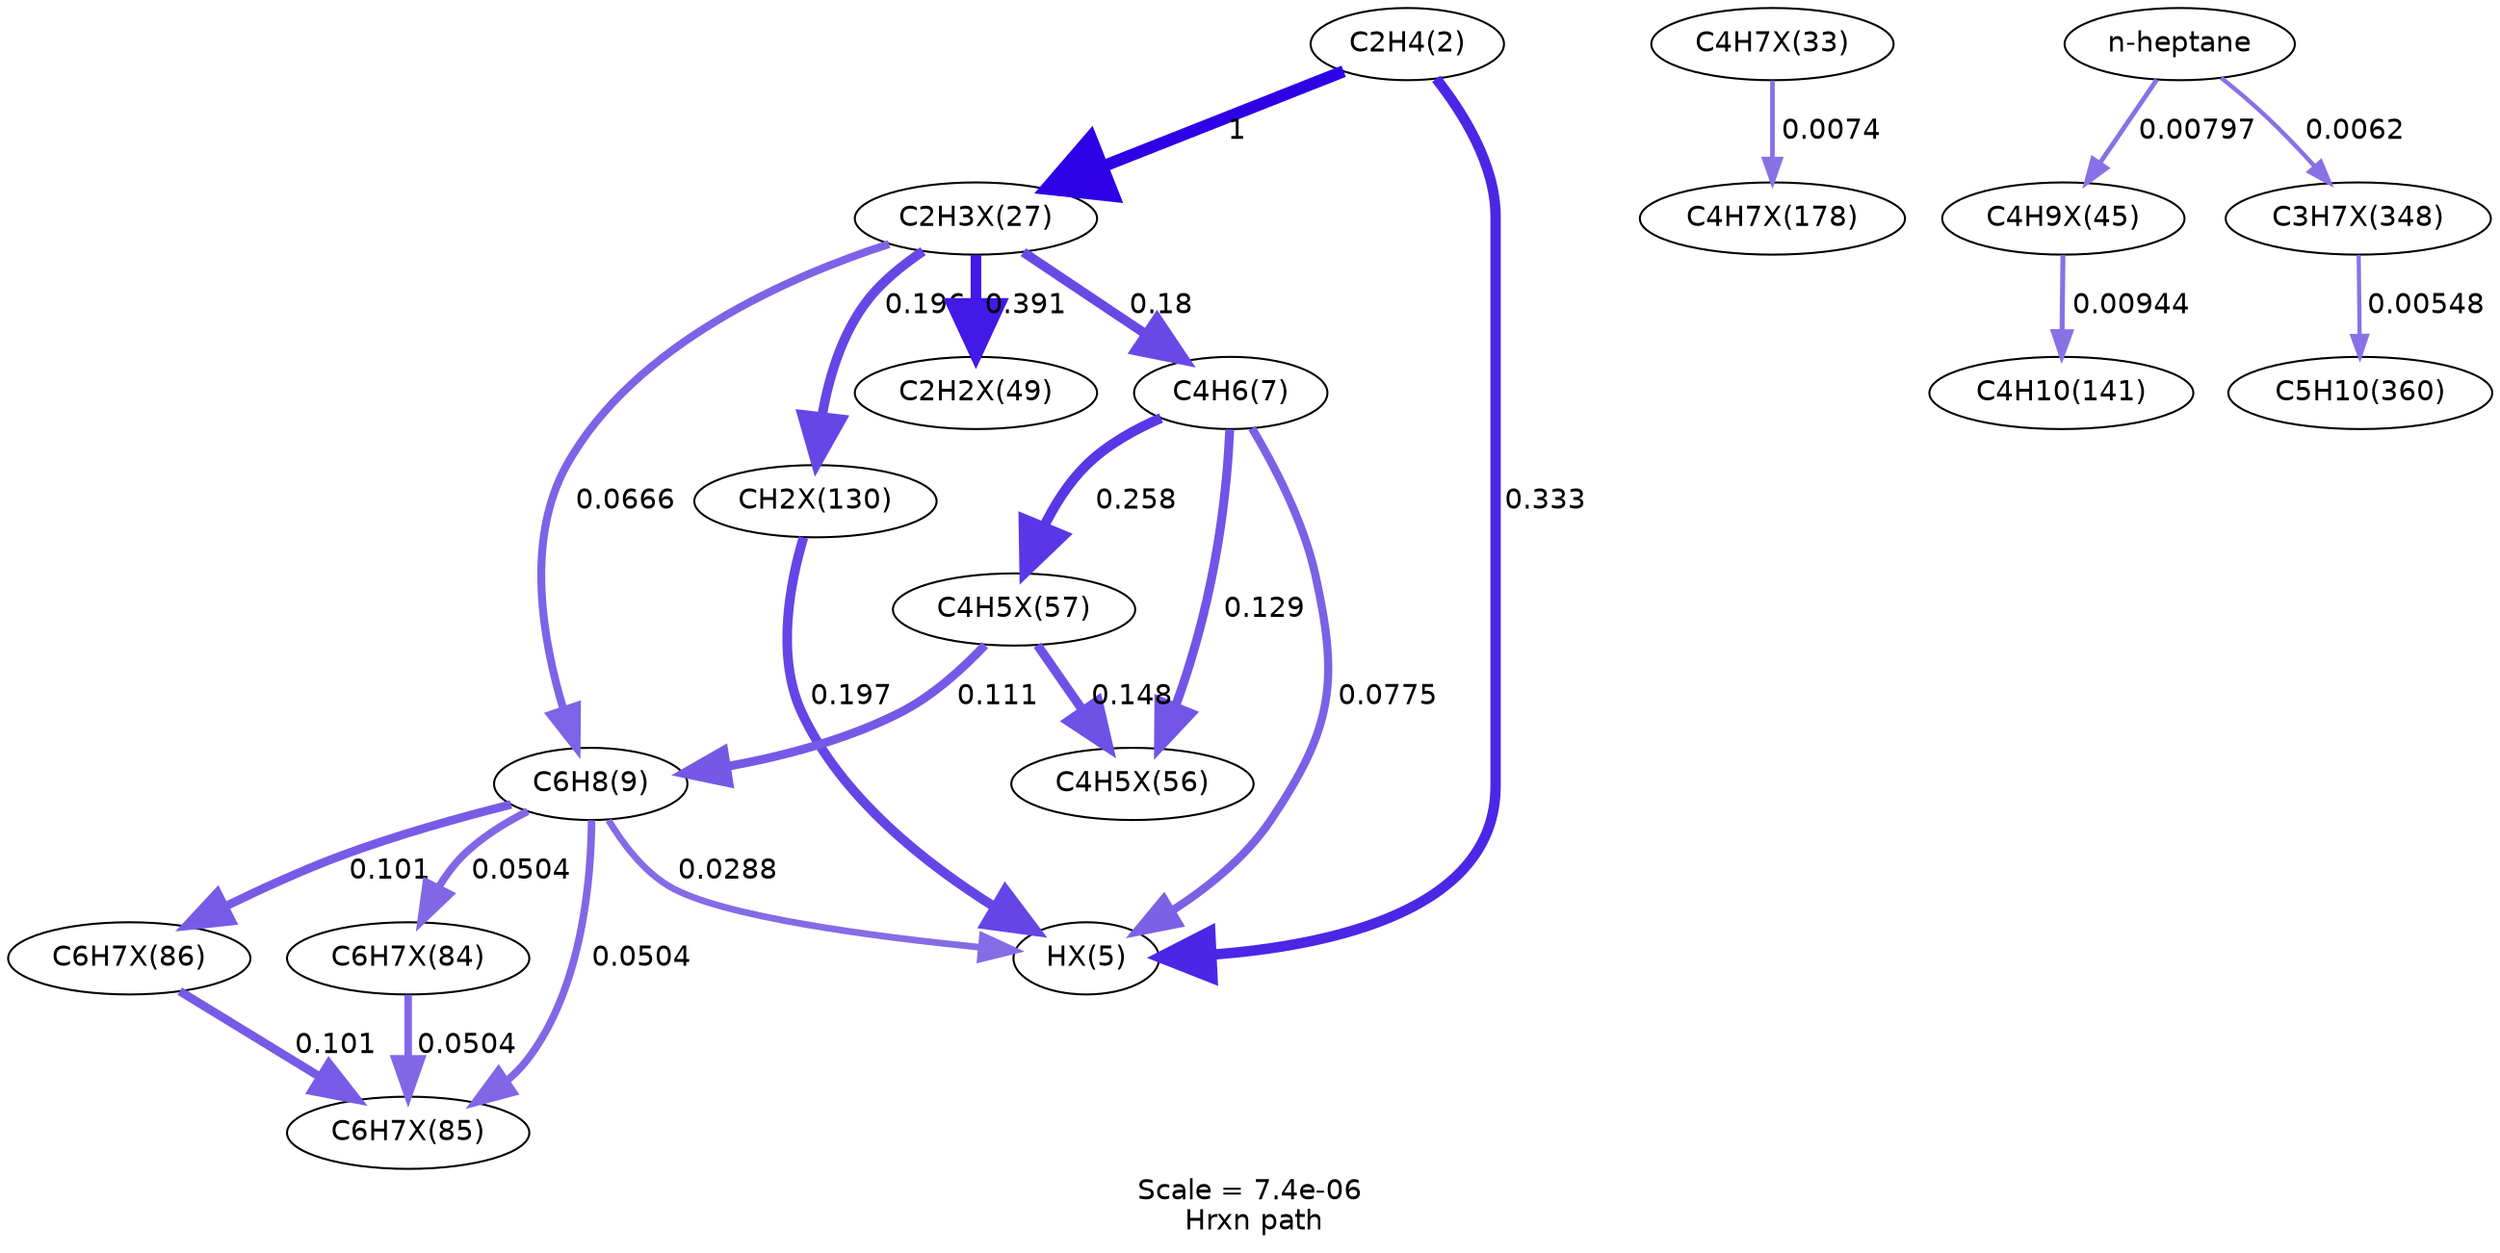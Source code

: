 digraph reaction_paths {
center=1;
s5 -> s32[fontname="Helvetica", style="setlinewidth(5.17)", arrowsize=2.59, color="0.7, 0.833, 0.9"
, label=" 0.333"];
s5 -> s33[fontname="Helvetica", style="setlinewidth(6)", arrowsize=3, color="0.7, 1.5, 0.9"
, label=" 1"];
s8 -> s32[fontname="Helvetica", style="setlinewidth(4.07)", arrowsize=2.03, color="0.7, 0.578, 0.9"
, label=" 0.0775"];
s9 -> s32[fontname="Helvetica", style="setlinewidth(3.32)", arrowsize=1.66, color="0.7, 0.529, 0.9"
, label=" 0.0288"];
s58 -> s32[fontname="Helvetica", style="setlinewidth(4.77)", arrowsize=2.39, color="0.7, 0.697, 0.9"
, label=" 0.197"];
s33 -> s8[fontname="Helvetica", style="setlinewidth(4.71)", arrowsize=2.35, color="0.7, 0.68, 0.9"
, label=" 0.18"];
s33 -> s9[fontname="Helvetica", style="setlinewidth(3.95)", arrowsize=1.98, color="0.7, 0.567, 0.9"
, label=" 0.0666"];
s33 -> s58[fontname="Helvetica", style="setlinewidth(4.77)", arrowsize=2.38, color="0.7, 0.696, 0.9"
, label=" 0.196"];
s33 -> s46[fontname="Helvetica", style="setlinewidth(5.29)", arrowsize=2.65, color="0.7, 0.891, 0.9"
, label=" 0.391"];
s8 -> s50[fontname="Helvetica", style="setlinewidth(4.98)", arrowsize=2.49, color="0.7, 0.758, 0.9"
, label=" 0.258"];
s8 -> s49[fontname="Helvetica", style="setlinewidth(4.46)", arrowsize=2.23, color="0.7, 0.629, 0.9"
, label=" 0.129"];
s50 -> s9[fontname="Helvetica", style="setlinewidth(4.34)", arrowsize=2.17, color="0.7, 0.611, 0.9"
, label=" 0.111"];
s50 -> s49[fontname="Helvetica", style="setlinewidth(4.56)", arrowsize=2.28, color="0.7, 0.648, 0.9"
, label=" 0.148"];
s9 -> s53[fontname="Helvetica", style="setlinewidth(4.27)", arrowsize=2.13, color="0.7, 0.601, 0.9"
, label=" 0.101"];
s9 -> s52[fontname="Helvetica", style="setlinewidth(3.75)", arrowsize=1.87, color="0.7, 0.55, 0.9"
, label=" 0.0504"];
s9 -> s51[fontname="Helvetica", style="setlinewidth(3.75)", arrowsize=1.87, color="0.7, 0.55, 0.9"
, label=" 0.0504"];
s39 -> s61[fontname="Helvetica", style="setlinewidth(2.3)", arrowsize=1.15, color="0.7, 0.507, 0.9"
, label=" 0.0074"];
s53 -> s52[fontname="Helvetica", style="setlinewidth(4.27)", arrowsize=2.14, color="0.7, 0.601, 0.9"
, label=" 0.101"];
s51 -> s52[fontname="Helvetica", style="setlinewidth(3.74)", arrowsize=1.87, color="0.7, 0.55, 0.9"
, label=" 0.0504"];
s45 -> s13[fontname="Helvetica", style="setlinewidth(2.48)", arrowsize=1.24, color="0.7, 0.509, 0.9"
, label=" 0.00944"];
s0 -> s45[fontname="Helvetica", style="setlinewidth(2.35)", arrowsize=1.18, color="0.7, 0.508, 0.9"
, label=" 0.00797"];
s0 -> s71[fontname="Helvetica", style="setlinewidth(2.16)", arrowsize=1.08, color="0.7, 0.506, 0.9"
, label=" 0.0062"];
s71 -> s23[fontname="Helvetica", style="setlinewidth(2.07)", arrowsize=1.03, color="0.7, 0.505, 0.9"
, label=" 0.00548"];
s0 [ fontname="Helvetica", label="n-heptane"];
s5 [ fontname="Helvetica", label="C2H4(2)"];
s8 [ fontname="Helvetica", label="C4H6(7)"];
s9 [ fontname="Helvetica", label="C6H8(9)"];
s13 [ fontname="Helvetica", label="C4H10(141)"];
s23 [ fontname="Helvetica", label="C5H10(360)"];
s32 [ fontname="Helvetica", label="HX(5)"];
s33 [ fontname="Helvetica", label="C2H3X(27)"];
s39 [ fontname="Helvetica", label="C4H7X(33)"];
s45 [ fontname="Helvetica", label="C4H9X(45)"];
s46 [ fontname="Helvetica", label="C2H2X(49)"];
s49 [ fontname="Helvetica", label="C4H5X(56)"];
s50 [ fontname="Helvetica", label="C4H5X(57)"];
s51 [ fontname="Helvetica", label="C6H7X(84)"];
s52 [ fontname="Helvetica", label="C6H7X(85)"];
s53 [ fontname="Helvetica", label="C6H7X(86)"];
s58 [ fontname="Helvetica", label="CH2X(130)"];
s61 [ fontname="Helvetica", label="C4H7X(178)"];
s71 [ fontname="Helvetica", label="C3H7X(348)"];
 label = "Scale = 7.4e-06\l Hrxn path";
 fontname = "Helvetica";
}
